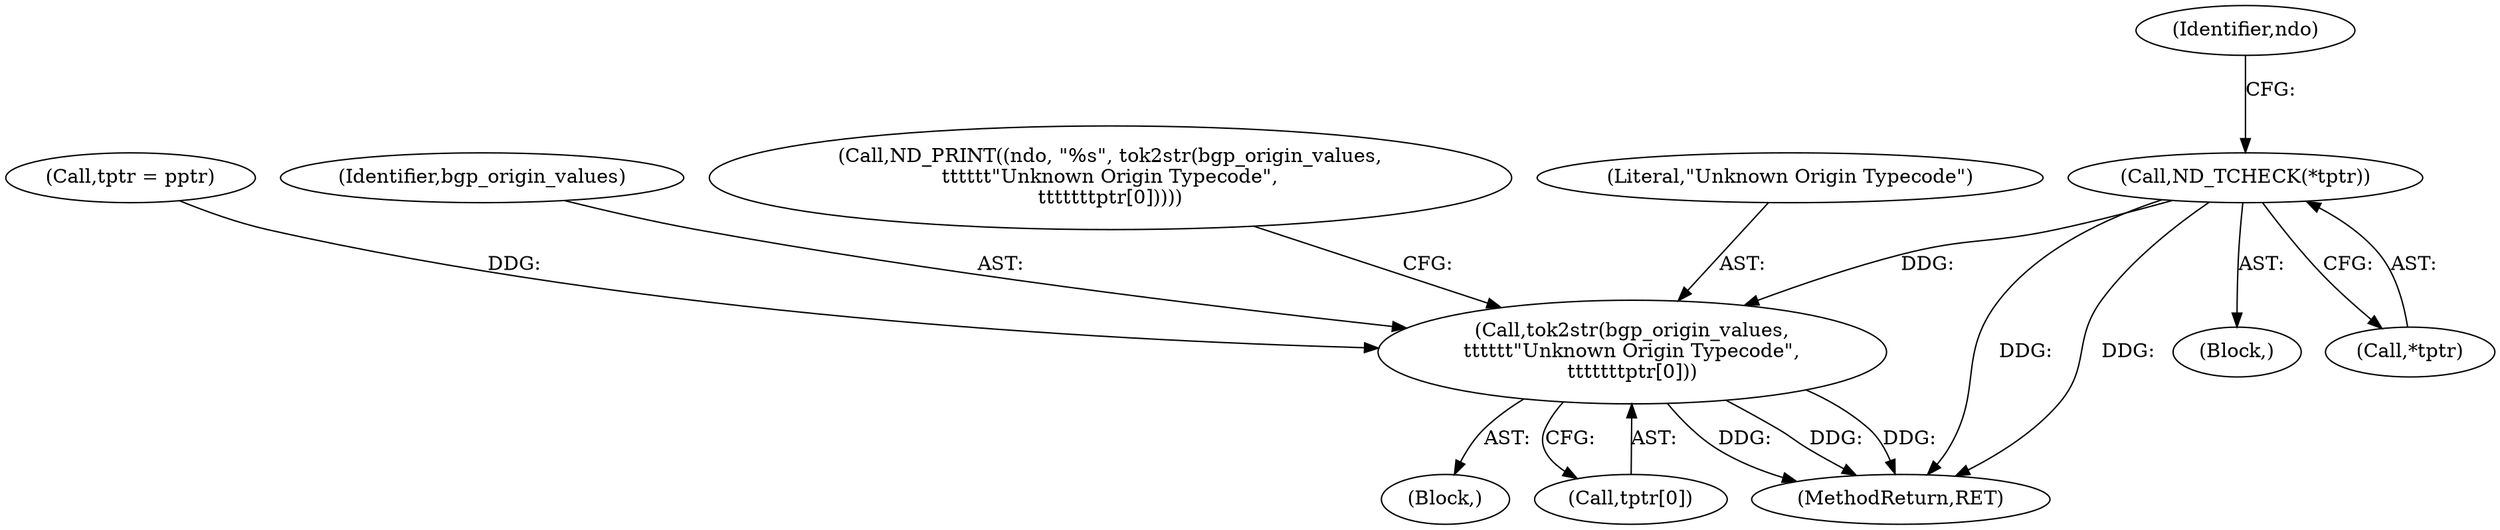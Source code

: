 digraph "0_tcpdump_ffde45acf3348f8353fb4064a1b21683ee6b5ddf@pointer" {
"1000162" [label="(Call,ND_TCHECK(*tptr))"];
"1000170" [label="(Call,tok2str(bgp_origin_values,\n\t\t\t\t\t\t\"Unknown Origin Typecode\",\n\t\t\t\t\t\ttptr[0]))"];
"1000167" [label="(Identifier,ndo)"];
"1000168" [label="(Block,)"];
"1000142" [label="(Call,tptr = pptr)"];
"1000173" [label="(Call,tptr[0])"];
"1000171" [label="(Identifier,bgp_origin_values)"];
"1000162" [label="(Call,ND_TCHECK(*tptr))"];
"1000165" [label="(Call,ND_PRINT((ndo, \"%s\", tok2str(bgp_origin_values,\n\t\t\t\t\t\t\"Unknown Origin Typecode\",\n\t\t\t\t\t\ttptr[0]))))"];
"1002923" [label="(MethodReturn,RET)"];
"1000172" [label="(Literal,\"Unknown Origin Typecode\")"];
"1000161" [label="(Block,)"];
"1000170" [label="(Call,tok2str(bgp_origin_values,\n\t\t\t\t\t\t\"Unknown Origin Typecode\",\n\t\t\t\t\t\ttptr[0]))"];
"1000163" [label="(Call,*tptr)"];
"1000162" -> "1000161"  [label="AST: "];
"1000162" -> "1000163"  [label="CFG: "];
"1000163" -> "1000162"  [label="AST: "];
"1000167" -> "1000162"  [label="CFG: "];
"1000162" -> "1002923"  [label="DDG: "];
"1000162" -> "1002923"  [label="DDG: "];
"1000162" -> "1000170"  [label="DDG: "];
"1000170" -> "1000168"  [label="AST: "];
"1000170" -> "1000173"  [label="CFG: "];
"1000171" -> "1000170"  [label="AST: "];
"1000172" -> "1000170"  [label="AST: "];
"1000173" -> "1000170"  [label="AST: "];
"1000165" -> "1000170"  [label="CFG: "];
"1000170" -> "1002923"  [label="DDG: "];
"1000170" -> "1002923"  [label="DDG: "];
"1000170" -> "1002923"  [label="DDG: "];
"1000142" -> "1000170"  [label="DDG: "];
}
